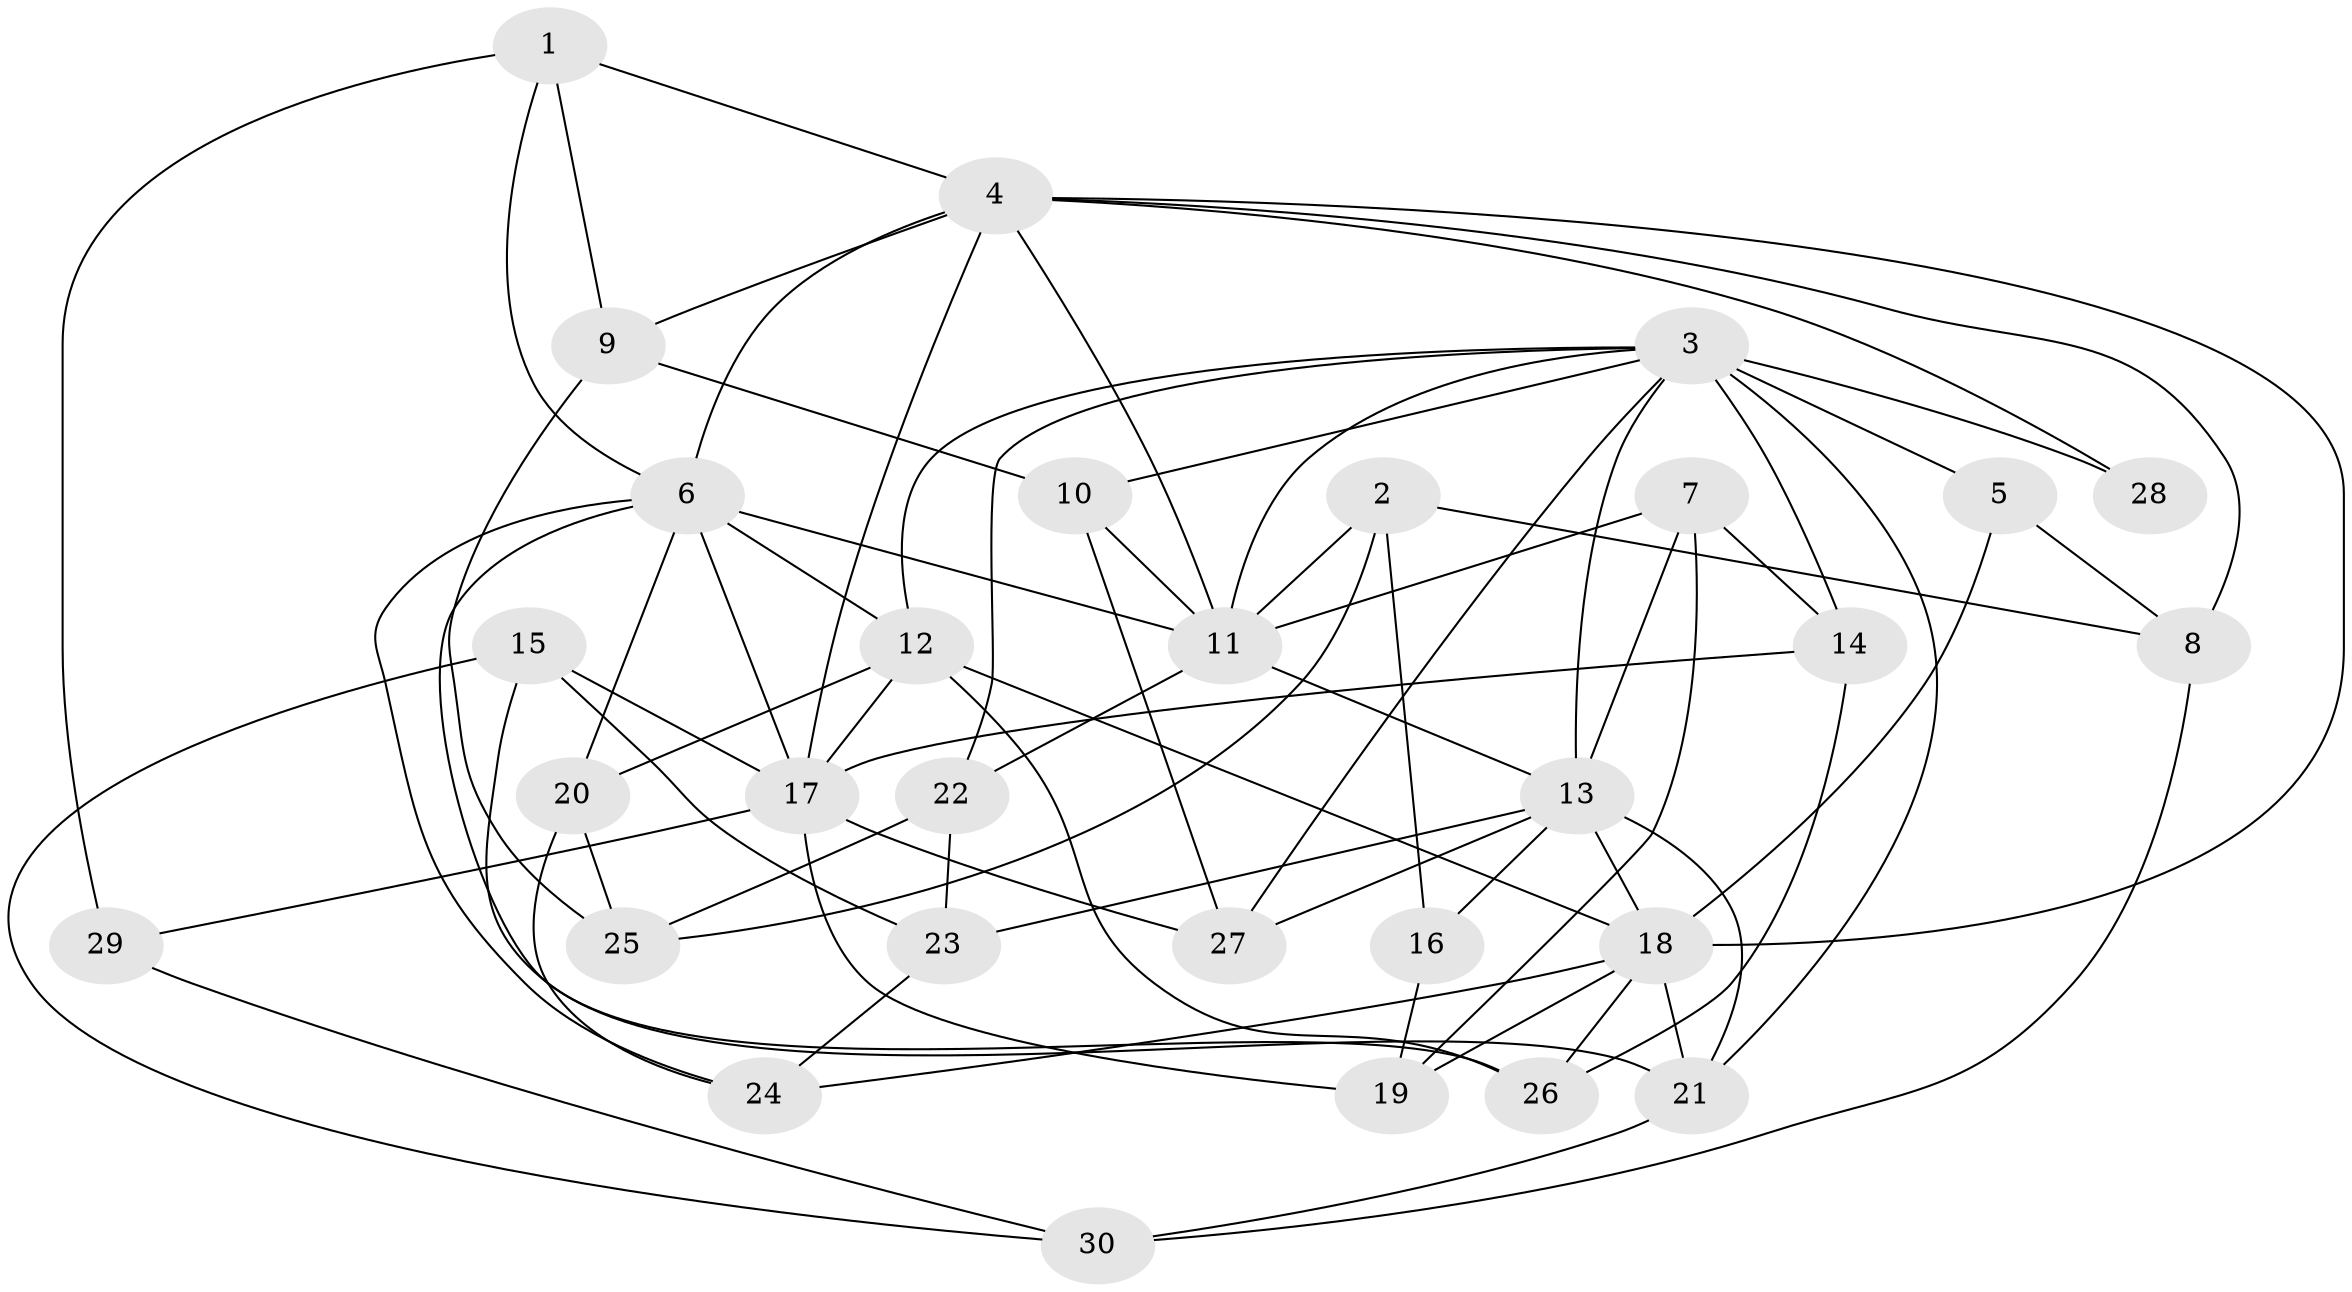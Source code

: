 // original degree distribution, {4: 1.0}
// Generated by graph-tools (version 1.1) at 2025/37/03/09/25 02:37:58]
// undirected, 30 vertices, 74 edges
graph export_dot {
graph [start="1"]
  node [color=gray90,style=filled];
  1;
  2;
  3;
  4;
  5;
  6;
  7;
  8;
  9;
  10;
  11;
  12;
  13;
  14;
  15;
  16;
  17;
  18;
  19;
  20;
  21;
  22;
  23;
  24;
  25;
  26;
  27;
  28;
  29;
  30;
  1 -- 4 [weight=1.0];
  1 -- 6 [weight=1.0];
  1 -- 9 [weight=1.0];
  1 -- 29 [weight=1.0];
  2 -- 8 [weight=1.0];
  2 -- 11 [weight=1.0];
  2 -- 16 [weight=1.0];
  2 -- 25 [weight=1.0];
  3 -- 5 [weight=2.0];
  3 -- 10 [weight=1.0];
  3 -- 11 [weight=1.0];
  3 -- 12 [weight=1.0];
  3 -- 13 [weight=1.0];
  3 -- 14 [weight=1.0];
  3 -- 21 [weight=1.0];
  3 -- 22 [weight=1.0];
  3 -- 27 [weight=1.0];
  3 -- 28 [weight=2.0];
  4 -- 6 [weight=2.0];
  4 -- 8 [weight=1.0];
  4 -- 9 [weight=1.0];
  4 -- 11 [weight=1.0];
  4 -- 17 [weight=2.0];
  4 -- 18 [weight=2.0];
  4 -- 28 [weight=2.0];
  5 -- 8 [weight=1.0];
  5 -- 18 [weight=1.0];
  6 -- 11 [weight=1.0];
  6 -- 12 [weight=1.0];
  6 -- 17 [weight=3.0];
  6 -- 20 [weight=1.0];
  6 -- 21 [weight=2.0];
  6 -- 24 [weight=1.0];
  7 -- 11 [weight=1.0];
  7 -- 13 [weight=1.0];
  7 -- 14 [weight=1.0];
  7 -- 19 [weight=1.0];
  8 -- 30 [weight=1.0];
  9 -- 10 [weight=1.0];
  9 -- 25 [weight=1.0];
  10 -- 11 [weight=1.0];
  10 -- 27 [weight=1.0];
  11 -- 13 [weight=1.0];
  11 -- 22 [weight=1.0];
  12 -- 17 [weight=1.0];
  12 -- 18 [weight=1.0];
  12 -- 20 [weight=1.0];
  12 -- 26 [weight=1.0];
  13 -- 16 [weight=2.0];
  13 -- 18 [weight=2.0];
  13 -- 21 [weight=1.0];
  13 -- 23 [weight=1.0];
  13 -- 27 [weight=1.0];
  14 -- 17 [weight=1.0];
  14 -- 26 [weight=1.0];
  15 -- 17 [weight=1.0];
  15 -- 23 [weight=1.0];
  15 -- 26 [weight=1.0];
  15 -- 30 [weight=1.0];
  16 -- 19 [weight=1.0];
  17 -- 19 [weight=1.0];
  17 -- 27 [weight=1.0];
  17 -- 29 [weight=2.0];
  18 -- 19 [weight=1.0];
  18 -- 21 [weight=1.0];
  18 -- 24 [weight=1.0];
  18 -- 26 [weight=1.0];
  20 -- 24 [weight=1.0];
  20 -- 25 [weight=1.0];
  21 -- 30 [weight=1.0];
  22 -- 23 [weight=1.0];
  22 -- 25 [weight=1.0];
  23 -- 24 [weight=1.0];
  29 -- 30 [weight=1.0];
}
